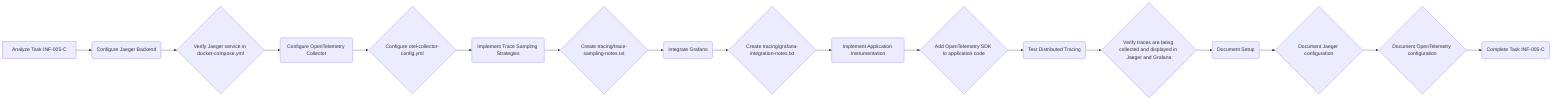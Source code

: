 graph LR
    A[Analyze Task INF-005-C] --> B(Configure Jaeger Backend);
    B --> C{Verify Jaeger service in docker-compose.yml};
    C --> D(Configure OpenTelemetry Collector);
    D --> E{Configure otel-collector-config.yml};
    E --> F(Implement Trace Sampling Strategies);
    F --> G{Create tracing/trace-sampling-notes.txt};
    G --> H(Integrate Grafana);
    H --> I{Create tracing/grafana-integration-notes.txt};
    I --> J(Implement Application Instrumentation);
    J --> K{Add OpenTelemetry SDK to application code};
    K --> L(Test Distributed Tracing);
    L --> M{Verify traces are being collected and displayed in Jaeger and Grafana};
    M --> N(Document Setup);
    N --> O{Document Jaeger configuration};
    O --> P{Document OpenTelemetry configuration};
    P --> Q(Complete Task INF-005-C);